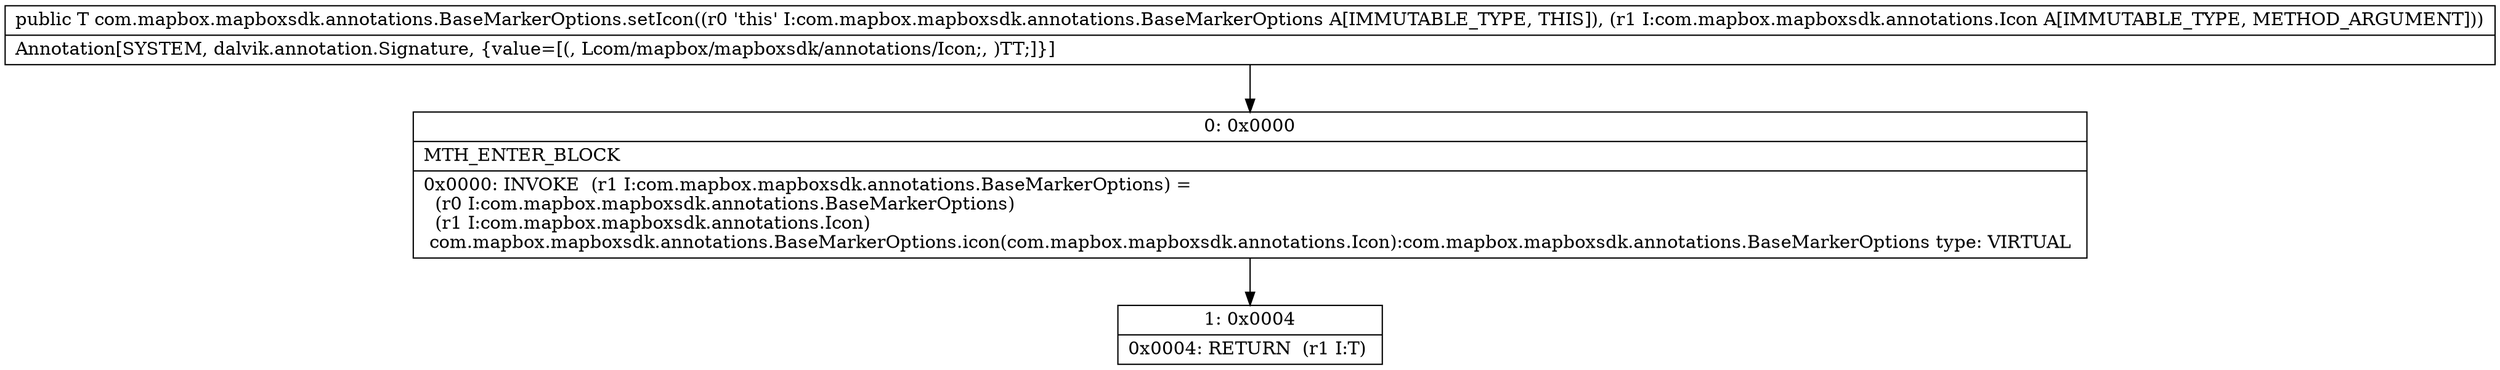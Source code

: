 digraph "CFG forcom.mapbox.mapboxsdk.annotations.BaseMarkerOptions.setIcon(Lcom\/mapbox\/mapboxsdk\/annotations\/Icon;)Lcom\/mapbox\/mapboxsdk\/annotations\/BaseMarkerOptions;" {
Node_0 [shape=record,label="{0\:\ 0x0000|MTH_ENTER_BLOCK\l|0x0000: INVOKE  (r1 I:com.mapbox.mapboxsdk.annotations.BaseMarkerOptions) = \l  (r0 I:com.mapbox.mapboxsdk.annotations.BaseMarkerOptions)\l  (r1 I:com.mapbox.mapboxsdk.annotations.Icon)\l com.mapbox.mapboxsdk.annotations.BaseMarkerOptions.icon(com.mapbox.mapboxsdk.annotations.Icon):com.mapbox.mapboxsdk.annotations.BaseMarkerOptions type: VIRTUAL \l}"];
Node_1 [shape=record,label="{1\:\ 0x0004|0x0004: RETURN  (r1 I:T) \l}"];
MethodNode[shape=record,label="{public T com.mapbox.mapboxsdk.annotations.BaseMarkerOptions.setIcon((r0 'this' I:com.mapbox.mapboxsdk.annotations.BaseMarkerOptions A[IMMUTABLE_TYPE, THIS]), (r1 I:com.mapbox.mapboxsdk.annotations.Icon A[IMMUTABLE_TYPE, METHOD_ARGUMENT]))  | Annotation[SYSTEM, dalvik.annotation.Signature, \{value=[(, Lcom\/mapbox\/mapboxsdk\/annotations\/Icon;, )TT;]\}]\l}"];
MethodNode -> Node_0;
Node_0 -> Node_1;
}

